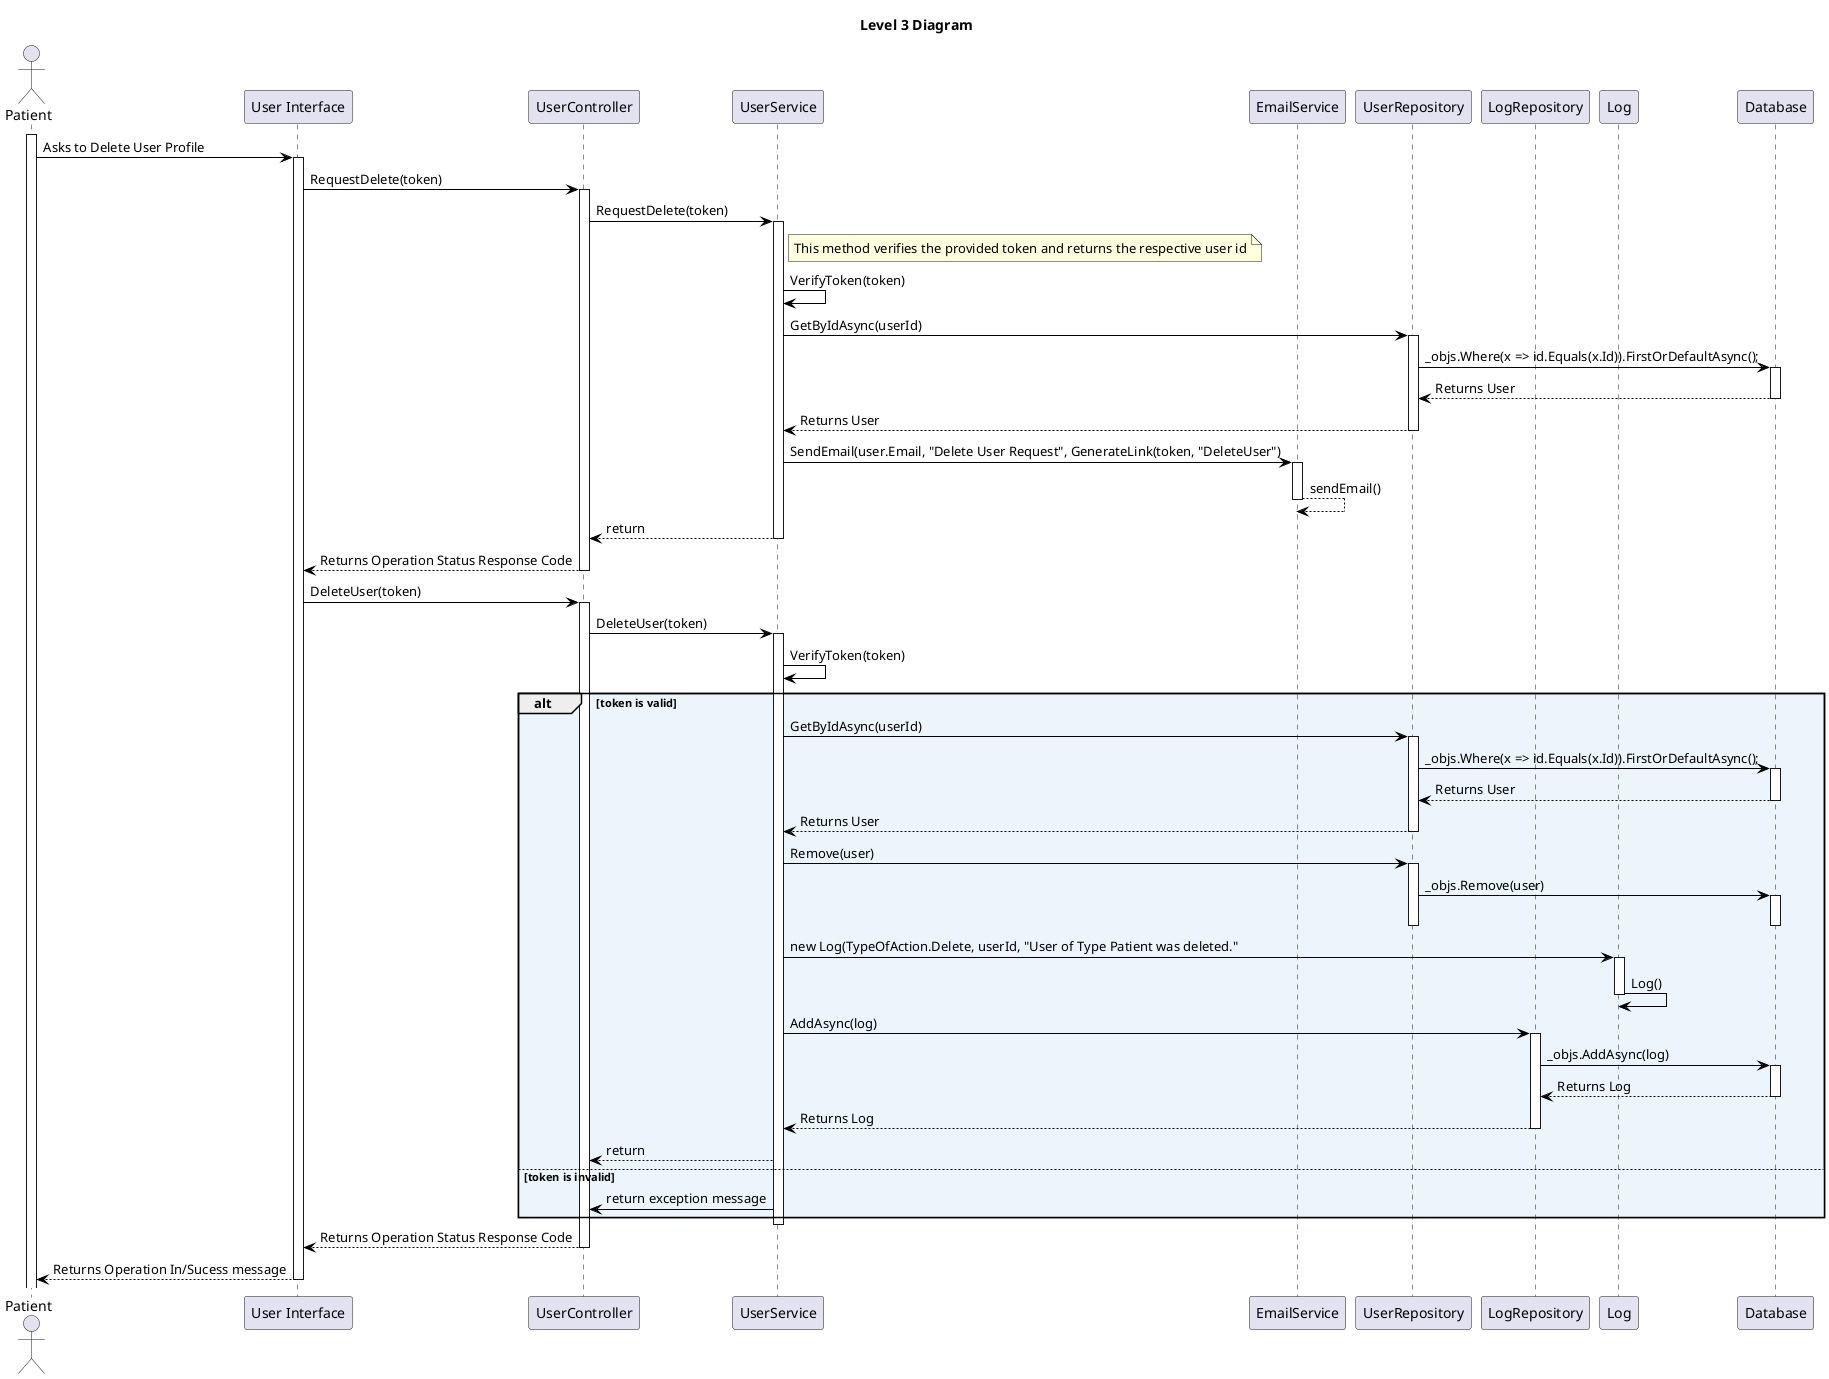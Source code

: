 @startuml level_3

title Level 3 Diagram

hide empty members
'skinparam Linetype ortho

skinparam class {
    BackgroundColor<<valueObject>> #D6EAF8
    BackgroundColor<<root>> #FDEBD0
    BackgroundColor<<service>> #D1F2EB
    BackgroundColor #FEF9E7
    ArrowColor Black
}

skinparam package {
    BackgroundColor #EBF5FB
}

actor Patient as P
participant "User Interface" as UI
participant "UserController" as C
participant "UserService" as S
participant "EmailService" as ES
participant "UserRepository" as R
participant "LogRepository" as LR
participant "Log" as L
participant "Database" as DB

activate P
P -> UI: Asks to Delete User Profile
activate UI
UI -> C: RequestDelete(token)
activate C
C -> S: RequestDelete(token)
activate S
note right of S: This method verifies the provided token and returns the respective user id
S -> S: VerifyToken(token)
S -> R: GetByIdAsync(userId)
activate R
R -> DB: _objs.Where(x => id.Equals(x.Id)).FirstOrDefaultAsync();
activate DB
DB --> R: Returns User
deactivate DB
R --> S: Returns User
deactivate R
S -> ES: SendEmail(user.Email, "Delete User Request", GenerateLink(token, "DeleteUser")
activate ES
ES --> ES: sendEmail()
deactivate ES
S --> C: return
deactivate S
C --> UI: Returns Operation Status Response Code
deactivate C
UI -> C: DeleteUser(token)
activate C
C -> S: DeleteUser(token)
activate S
S -> S: VerifyToken(token)
alt token is valid
    S -> R: GetByIdAsync(userId)
    activate R
    R -> DB: _objs.Where(x => id.Equals(x.Id)).FirstOrDefaultAsync();
    activate DB
    DB --> R: Returns User
    deactivate DB
    R --> S: Returns User
    deactivate R
    S -> R: Remove(user)
    activate R
    R -> DB: _objs.Remove(user)
    activate DB
    deactivate DB
    deactivate R
    S -> L: new Log(TypeOfAction.Delete, userId, "User of Type Patient was deleted."
    activate L
    L -> L: Log()
    deactivate L
    S -> LR: AddAsync(log)
    activate LR
    LR -> DB: _objs.AddAsync(log)
    activate DB
    DB --> LR: Returns Log
    deactivate DB
    LR --> S: Returns Log
    deactivate LR
    S --> C: return
else token is invalid
    S -> C: return exception message
end
deactivate S
C --> UI: Returns Operation Status Response Code
deactivate C
UI --> P: Returns Operation In/Sucess message
deactivate UI

@enduml